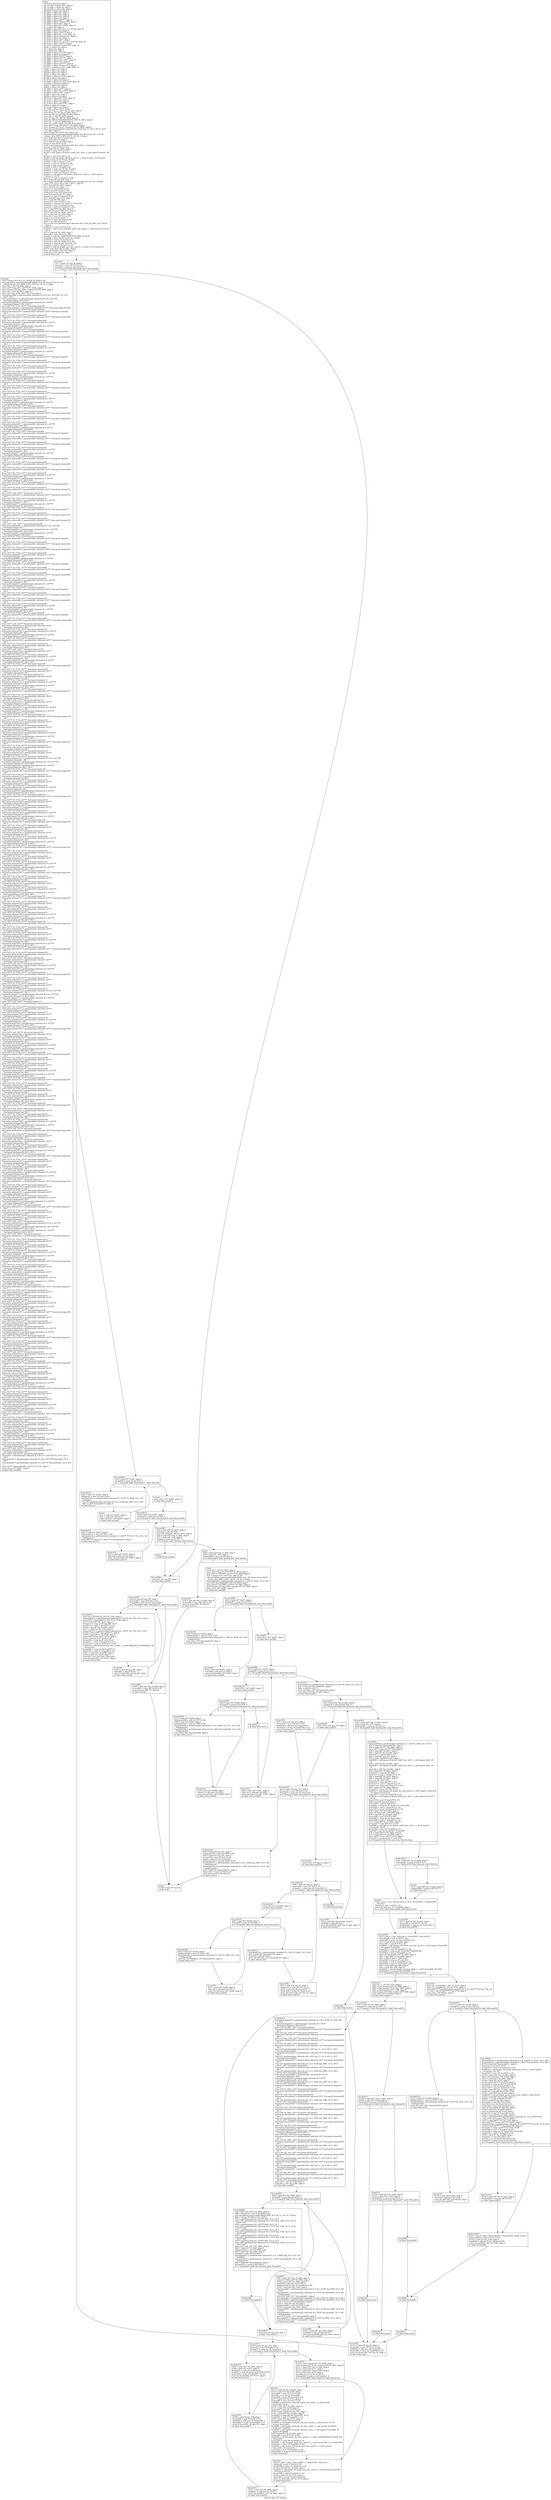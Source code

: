 digraph "CFG for 'func_20' function" {
	label="CFG for 'func_20' function";

	Node0xb7dd1a0 [shape=record,label="{entry:\l  %retval = alloca i8, align 1\l  %p_21.addr = alloca i32*, align 8\l  %p_22.addr = alloca i8, align 1\l  %p_23.addr = alloca i64, align 8\l  %l_3650 = alloca i16, align 2\l  %l_3653 = alloca i8*, align 8\l  %l_3655 = alloca i64, align 8\l  %l_3686 = alloca i32, align 4\l  %l_3687 = alloca i32, align 4\l  %l_3688 = alloca i64****, align 8\l  %l_3689 = alloca %union.U0*, align 8\l  %l_3692 = alloca i32*, align 8\l  %l_3745 = alloca [9 x i16**], align 16\l  %i = alloca i32, align 4\l  %l_3654 = alloca [4 x [6 x [3 x i32*]]], align 16\l  %l_3682 = alloca i32, align 4\l  %l_3684 = alloca i32****, align 8\l  %l_3695 = alloca [8 x i32*], align 16\l  %l_3696 = alloca %union.U0*, align 8\l  %l_3713 = alloca i32, align 4\l  %l_3734 = alloca i32**, align 8\l  %l_3733 = alloca [5 x [9 x [4 x i32***]]], align 16\l  %l_3732 = alloca i32****, align 8\l  %l_3739 = alloca [3 x i64******], align 16\l  %i267 = alloca i32, align 4\l  %j = alloca i32, align 4\l  %k = alloca i32, align 4\l  %l_3658 = alloca [1 x i16], align 2\l  %l_3661 = alloca i32, align 4\l  %l_3670 = alloca i32****, align 8\l  %l_3669 = alloca i32*****, align 8\l  %l_3681 = alloca [10 x i64*], align 16\l  %l_3683 = alloca i16*, align 8\l  %l_3685 = alloca i32*****, align 8\l  %l_3697 = alloca %union.U0*, align 8\l  %l_3731 = alloca [1 x [4 x i64]], align 16\l  %i287 = alloca i32, align 4\l  %j288 = alloca i32, align 4\l  %i326 = alloca i32, align 4\l  %j327 = alloca i32, align 4\l  %l_3662 = alloca [5 x i32], align 16\l  %i344 = alloca i32, align 4\l  %l_3716 = alloca i32, align 4\l  %l_3693 = alloca [3 x [8 x i32*]], align 16\l  %l_3708 = alloca i32, align 4\l  %i443 = alloca i32, align 4\l  %j444 = alloca i32, align 4\l  %l_3690 = alloca i32**, align 8\l  %l_3691 = alloca [9 x i32**], align 16\l  %l_3694 = alloca i32**, align 8\l  %i449 = alloca i32, align 4\l  %j450 = alloca i32, align 4\l  %l_3724 = alloca [8 x i16*], align 16\l  %l_3725 = alloca i32, align 4\l  %l_3730 = alloca i32, align 4\l  %l_3738 = alloca i64*******, align 8\l  %i520 = alloca i32, align 4\l  %l_3744 = alloca i32, align 4\l  %l_3746 = alloca i16***, align 8\l  store i32* %p_21, i32** %p_21.addr, align 8\l  store i8 %p_22, i8* %p_22.addr, align 1\l  store i64 %p_23, i64* %p_23.addr, align 8\l  store i16 -4, i16* %l_3650, align 2\l  store i8* @g_376, i8** %l_3653, align 8\l  store i64 -6617274583600452854, i64* %l_3655, align 8\l  store i32 -7, i32* %l_3686, align 4\l  store i32 -1548713428, i32* %l_3687, align 4\l  store i64**** @g_746, i64***** %l_3688, align 8\l  store %union.U0* @g_8, %union.U0** %l_3689, align 8\l  store i32* getelementptr inbounds ([8 x i32]* @g_11, i32 0, i64 5), i32**\l... %l_3692, align 8\l  %0 = bitcast [9 x i16**]* %l_3745 to i8*\l  call void @llvm.memcpy.p0i8.p0i8.i64(i8* %0, i8* bitcast ([9 x i16**]*\l... @func_20.l_3745 to i8*), i64 72, i32 16, i1 false)\l  %1 = load i32** %p_21.addr, align 8\l  %2 = load i32* %1, align 4\l  %3 = load i8* %p_22.addr, align 1\l  %conv = sext i8 %3 to i32\l  %call = call signext i8 @safe_lshift_func_int8_t_s_s(i8 signext 0, i32 5)\l  %conv1 = sext i8 %call to i32\l  %4 = load i16* %l_3650, align 2\l  %conv2 = trunc i16 %4 to i8\l  %call3 = call signext i8 @safe_rshift_func_int8_t_s_u(i8 signext %conv2, i32\l... 4)\l  %conv4 = sext i8 %call3 to i32\l  %call5 = call i32 @safe_add_func_int32_t_s_s(i32 %conv1, i32 %conv4)\l  %cmp = icmp slt i32 %conv, %call5\l  %conv6 = zext i1 %cmp to i32\l  %conv7 = sext i32 %conv6 to i64\l  %cmp8 = icmp eq i64 %conv7, -1\l  %conv9 = zext i1 %cmp8 to i32\l  %cmp10 = icmp sge i32 %2, %conv9\l  %conv11 = zext i1 %cmp10 to i32\l  %conv12 = trunc i32 %conv11 to i16\l  %call13 = call signext i16 @safe_rshift_func_int16_t_s_u(i16 signext\l... %conv12, i32 0)\l  %conv14 = sext i16 %call13 to i64\l  %5 = load i16* @g_299, align 2\l  %6 = load volatile i64* getelementptr inbounds ([2 x [6 x [6 x i64]]]*\l... @g_2778, i32 0, i64 0, i64 3, i64 1), align 8\l  %7 = load i8** %l_3653, align 8\l  %8 = load i8* %7, align 1\l  %conv15 = zext i8 %8 to i64\l  %and = and i64 %conv15, %6\l  %conv16 = trunc i64 %and to i8\l  store i8 %conv16, i8* %7, align 1\l  %conv17 = zext i8 %conv16 to i32\l  %9 = load i8** @g_1919, align 8\l  %10 = load i8* %9, align 1\l  %conv18 = sext i8 %10 to i32\l  %cmp19 = icmp sle i32 %conv17, %conv18\l  %conv20 = zext i1 %cmp19 to i32\l  %conv21 = sext i32 %conv20 to i64\l  %11 = load i64** @g_684, align 8\l  store i64 %conv21, i64* %11, align 8\l  %12 = load i16* %l_3650, align 2\l  %13 = load i16* %l_3650, align 2\l  %conv22 = sext i16 %13 to i32\l  %neg = xor i32 %conv22, -1\l  %conv23 = sext i32 %neg to i64\l  %xor = xor i64 %conv23, 1\l  %14 = load i16* getelementptr inbounds ([9 x i16]* @g_406, i32 0, i64 8),\l... align 2\l  %conv24 = trunc i16 %14 to i8\l  %call25 = call zeroext i8 @safe_lshift_func_uint8_t_u_s(i8 zeroext %conv24,\l... i32 5)\l  %15 = load i16* %l_3650, align 2\l  %conv26 = sext i16 %15 to i64\l  %and27 = and i64 1429679208707537906, %conv26\l  %cmp28 = icmp sle i64 %conv14, %and27\l  %conv29 = zext i1 %cmp28 to i32\l  %conv30 = sext i32 %conv29 to i64\l  %cmp31 = icmp ult i64 %conv30, 251\l  %conv32 = zext i1 %cmp31 to i32\l  %call33 = call i32 @safe_sub_func_uint32_t_u_u(i32 -9, i32 %conv32)\l  %16 = load i32** %p_21.addr, align 8\l  store i32 %call33, i32* %16, align 4\l  store i16 0, i16* @g_56, align 2\l  br label %for.cond\l}"];
	Node0xb7dd1a0 -> Node0xb7dd1d0;
	Node0xb7dd1d0 [shape=record,label="{for.cond:                                         \l  %17 = load i16* @g_56, align 2\l  %conv34 = zext i16 %17 to i32\l  %cmp35 = icmp sle i32 %conv34, 4\l  br i1 %cmp35, label %for.body, label %for.end566\l|{<s0>T|<s1>F}}"];
	Node0xb7dd1d0:s0 -> Node0xb7dd200;
	Node0xb7dd1d0:s1 -> Node0xb7de0d0;
	Node0xb7dd200 [shape=record,label="{for.body:                                         \l  %18 = bitcast [4 x [6 x [3 x i32*]]]* %l_3654 to i8*\l  call void @llvm.memcpy.p0i8.p0i8.i64(i8* %18, i8* bitcast ([4 x [6 x [3 x\l... i32*]]]* @func_20.l_3654 to i8*), i64 576, i32 16, i1 false)\l  store i32 1, i32* %l_3682, align 4\l  store i32**** @g_651, i32***** %l_3684, align 8\l  store %union.U0* @g_1595, %union.U0** %l_3696, align 8\l  store i32 1, i32* %l_3713, align 4\l  store i32** @g_2476, i32*** %l_3734, align 8\l  %arrayinit.begin = getelementptr inbounds [5 x [9 x [4 x i32***]]]* %l_3733,\l... i64 0, i64 0\l  %arrayinit.begin37 = getelementptr inbounds [9 x [4 x i32***]]*\l... %arrayinit.begin, i64 0, i64 0\l  %arrayinit.begin38 = getelementptr inbounds [4 x i32***]*\l... %arrayinit.begin37, i64 0, i64 0\l  store i32*** %l_3734, i32**** %arrayinit.begin38\l  %arrayinit.element = getelementptr inbounds i32**** %arrayinit.begin38, i64 1\l  store i32*** %l_3734, i32**** %arrayinit.element\l  %arrayinit.element39 = getelementptr inbounds i32**** %arrayinit.element,\l... i64 1\l  store i32*** %l_3734, i32**** %arrayinit.element39\l  %arrayinit.element40 = getelementptr inbounds i32**** %arrayinit.element39,\l... i64 1\l  store i32*** %l_3734, i32**** %arrayinit.element40\l  %arrayinit.element41 = getelementptr inbounds [4 x i32***]*\l... %arrayinit.begin37, i64 1\l  %arrayinit.begin42 = getelementptr inbounds [4 x i32***]*\l... %arrayinit.element41, i64 0, i64 0\l  store i32*** %l_3734, i32**** %arrayinit.begin42\l  %arrayinit.element43 = getelementptr inbounds i32**** %arrayinit.begin42,\l... i64 1\l  store i32*** %l_3734, i32**** %arrayinit.element43\l  %arrayinit.element44 = getelementptr inbounds i32**** %arrayinit.element43,\l... i64 1\l  store i32*** %l_3734, i32**** %arrayinit.element44\l  %arrayinit.element45 = getelementptr inbounds i32**** %arrayinit.element44,\l... i64 1\l  store i32*** %l_3734, i32**** %arrayinit.element45\l  %arrayinit.element46 = getelementptr inbounds [4 x i32***]*\l... %arrayinit.element41, i64 1\l  %arrayinit.begin47 = getelementptr inbounds [4 x i32***]*\l... %arrayinit.element46, i64 0, i64 0\l  store i32*** %l_3734, i32**** %arrayinit.begin47\l  %arrayinit.element48 = getelementptr inbounds i32**** %arrayinit.begin47,\l... i64 1\l  store i32*** %l_3734, i32**** %arrayinit.element48\l  %arrayinit.element49 = getelementptr inbounds i32**** %arrayinit.element48,\l... i64 1\l  store i32*** %l_3734, i32**** %arrayinit.element49\l  %arrayinit.element50 = getelementptr inbounds i32**** %arrayinit.element49,\l... i64 1\l  store i32*** %l_3734, i32**** %arrayinit.element50\l  %arrayinit.element51 = getelementptr inbounds [4 x i32***]*\l... %arrayinit.element46, i64 1\l  %arrayinit.begin52 = getelementptr inbounds [4 x i32***]*\l... %arrayinit.element51, i64 0, i64 0\l  store i32*** %l_3734, i32**** %arrayinit.begin52\l  %arrayinit.element53 = getelementptr inbounds i32**** %arrayinit.begin52,\l... i64 1\l  store i32*** %l_3734, i32**** %arrayinit.element53\l  %arrayinit.element54 = getelementptr inbounds i32**** %arrayinit.element53,\l... i64 1\l  store i32*** %l_3734, i32**** %arrayinit.element54\l  %arrayinit.element55 = getelementptr inbounds i32**** %arrayinit.element54,\l... i64 1\l  store i32*** %l_3734, i32**** %arrayinit.element55\l  %arrayinit.element56 = getelementptr inbounds [4 x i32***]*\l... %arrayinit.element51, i64 1\l  %arrayinit.begin57 = getelementptr inbounds [4 x i32***]*\l... %arrayinit.element56, i64 0, i64 0\l  store i32*** %l_3734, i32**** %arrayinit.begin57\l  %arrayinit.element58 = getelementptr inbounds i32**** %arrayinit.begin57,\l... i64 1\l  store i32*** %l_3734, i32**** %arrayinit.element58\l  %arrayinit.element59 = getelementptr inbounds i32**** %arrayinit.element58,\l... i64 1\l  store i32*** %l_3734, i32**** %arrayinit.element59\l  %arrayinit.element60 = getelementptr inbounds i32**** %arrayinit.element59,\l... i64 1\l  store i32*** %l_3734, i32**** %arrayinit.element60\l  %arrayinit.element61 = getelementptr inbounds [4 x i32***]*\l... %arrayinit.element56, i64 1\l  %arrayinit.begin62 = getelementptr inbounds [4 x i32***]*\l... %arrayinit.element61, i64 0, i64 0\l  store i32*** %l_3734, i32**** %arrayinit.begin62\l  %arrayinit.element63 = getelementptr inbounds i32**** %arrayinit.begin62,\l... i64 1\l  store i32*** %l_3734, i32**** %arrayinit.element63\l  %arrayinit.element64 = getelementptr inbounds i32**** %arrayinit.element63,\l... i64 1\l  store i32*** %l_3734, i32**** %arrayinit.element64\l  %arrayinit.element65 = getelementptr inbounds i32**** %arrayinit.element64,\l... i64 1\l  store i32*** %l_3734, i32**** %arrayinit.element65\l  %arrayinit.element66 = getelementptr inbounds [4 x i32***]*\l... %arrayinit.element61, i64 1\l  %arrayinit.begin67 = getelementptr inbounds [4 x i32***]*\l... %arrayinit.element66, i64 0, i64 0\l  store i32*** %l_3734, i32**** %arrayinit.begin67\l  %arrayinit.element68 = getelementptr inbounds i32**** %arrayinit.begin67,\l... i64 1\l  store i32*** %l_3734, i32**** %arrayinit.element68\l  %arrayinit.element69 = getelementptr inbounds i32**** %arrayinit.element68,\l... i64 1\l  store i32*** %l_3734, i32**** %arrayinit.element69\l  %arrayinit.element70 = getelementptr inbounds i32**** %arrayinit.element69,\l... i64 1\l  store i32*** %l_3734, i32**** %arrayinit.element70\l  %arrayinit.element71 = getelementptr inbounds [4 x i32***]*\l... %arrayinit.element66, i64 1\l  %arrayinit.begin72 = getelementptr inbounds [4 x i32***]*\l... %arrayinit.element71, i64 0, i64 0\l  store i32*** %l_3734, i32**** %arrayinit.begin72\l  %arrayinit.element73 = getelementptr inbounds i32**** %arrayinit.begin72,\l... i64 1\l  store i32*** %l_3734, i32**** %arrayinit.element73\l  %arrayinit.element74 = getelementptr inbounds i32**** %arrayinit.element73,\l... i64 1\l  store i32*** null, i32**** %arrayinit.element74\l  %arrayinit.element75 = getelementptr inbounds i32**** %arrayinit.element74,\l... i64 1\l  store i32*** %l_3734, i32**** %arrayinit.element75\l  %arrayinit.element76 = getelementptr inbounds [4 x i32***]*\l... %arrayinit.element71, i64 1\l  %arrayinit.begin77 = getelementptr inbounds [4 x i32***]*\l... %arrayinit.element76, i64 0, i64 0\l  store i32*** %l_3734, i32**** %arrayinit.begin77\l  %arrayinit.element78 = getelementptr inbounds i32**** %arrayinit.begin77,\l... i64 1\l  store i32*** %l_3734, i32**** %arrayinit.element78\l  %arrayinit.element79 = getelementptr inbounds i32**** %arrayinit.element78,\l... i64 1\l  store i32*** %l_3734, i32**** %arrayinit.element79\l  %arrayinit.element80 = getelementptr inbounds i32**** %arrayinit.element79,\l... i64 1\l  store i32*** null, i32**** %arrayinit.element80\l  %arrayinit.element81 = getelementptr inbounds [9 x [4 x i32***]]*\l... %arrayinit.begin, i64 1\l  %arrayinit.begin82 = getelementptr inbounds [9 x [4 x i32***]]*\l... %arrayinit.element81, i64 0, i64 0\l  %arrayinit.begin83 = getelementptr inbounds [4 x i32***]*\l... %arrayinit.begin82, i64 0, i64 0\l  store i32*** %l_3734, i32**** %arrayinit.begin83\l  %arrayinit.element84 = getelementptr inbounds i32**** %arrayinit.begin83,\l... i64 1\l  store i32*** %l_3734, i32**** %arrayinit.element84\l  %arrayinit.element85 = getelementptr inbounds i32**** %arrayinit.element84,\l... i64 1\l  store i32*** %l_3734, i32**** %arrayinit.element85\l  %arrayinit.element86 = getelementptr inbounds i32**** %arrayinit.element85,\l... i64 1\l  store i32*** %l_3734, i32**** %arrayinit.element86\l  %arrayinit.element87 = getelementptr inbounds [4 x i32***]*\l... %arrayinit.begin82, i64 1\l  %arrayinit.begin88 = getelementptr inbounds [4 x i32***]*\l... %arrayinit.element87, i64 0, i64 0\l  store i32*** %l_3734, i32**** %arrayinit.begin88\l  %arrayinit.element89 = getelementptr inbounds i32**** %arrayinit.begin88,\l... i64 1\l  store i32*** %l_3734, i32**** %arrayinit.element89\l  %arrayinit.element90 = getelementptr inbounds i32**** %arrayinit.element89,\l... i64 1\l  store i32*** %l_3734, i32**** %arrayinit.element90\l  %arrayinit.element91 = getelementptr inbounds i32**** %arrayinit.element90,\l... i64 1\l  store i32*** %l_3734, i32**** %arrayinit.element91\l  %arrayinit.element92 = getelementptr inbounds [4 x i32***]*\l... %arrayinit.element87, i64 1\l  %arrayinit.begin93 = getelementptr inbounds [4 x i32***]*\l... %arrayinit.element92, i64 0, i64 0\l  store i32*** %l_3734, i32**** %arrayinit.begin93\l  %arrayinit.element94 = getelementptr inbounds i32**** %arrayinit.begin93,\l... i64 1\l  store i32*** %l_3734, i32**** %arrayinit.element94\l  %arrayinit.element95 = getelementptr inbounds i32**** %arrayinit.element94,\l... i64 1\l  store i32*** %l_3734, i32**** %arrayinit.element95\l  %arrayinit.element96 = getelementptr inbounds i32**** %arrayinit.element95,\l... i64 1\l  store i32*** %l_3734, i32**** %arrayinit.element96\l  %arrayinit.element97 = getelementptr inbounds [4 x i32***]*\l... %arrayinit.element92, i64 1\l  %arrayinit.begin98 = getelementptr inbounds [4 x i32***]*\l... %arrayinit.element97, i64 0, i64 0\l  store i32*** %l_3734, i32**** %arrayinit.begin98\l  %arrayinit.element99 = getelementptr inbounds i32**** %arrayinit.begin98,\l... i64 1\l  store i32*** %l_3734, i32**** %arrayinit.element99\l  %arrayinit.element100 = getelementptr inbounds i32**** %arrayinit.element99,\l... i64 1\l  store i32*** null, i32**** %arrayinit.element100\l  %arrayinit.element101 = getelementptr inbounds i32****\l... %arrayinit.element100, i64 1\l  store i32*** %l_3734, i32**** %arrayinit.element101\l  %arrayinit.element102 = getelementptr inbounds [4 x i32***]*\l... %arrayinit.element97, i64 1\l  %arrayinit.begin103 = getelementptr inbounds [4 x i32***]*\l... %arrayinit.element102, i64 0, i64 0\l  store i32*** %l_3734, i32**** %arrayinit.begin103\l  %arrayinit.element104 = getelementptr inbounds i32**** %arrayinit.begin103,\l... i64 1\l  store i32*** %l_3734, i32**** %arrayinit.element104\l  %arrayinit.element105 = getelementptr inbounds i32****\l... %arrayinit.element104, i64 1\l  store i32*** null, i32**** %arrayinit.element105\l  %arrayinit.element106 = getelementptr inbounds i32****\l... %arrayinit.element105, i64 1\l  store i32*** %l_3734, i32**** %arrayinit.element106\l  %arrayinit.element107 = getelementptr inbounds [4 x i32***]*\l... %arrayinit.element102, i64 1\l  %arrayinit.begin108 = getelementptr inbounds [4 x i32***]*\l... %arrayinit.element107, i64 0, i64 0\l  store i32*** %l_3734, i32**** %arrayinit.begin108\l  %arrayinit.element109 = getelementptr inbounds i32**** %arrayinit.begin108,\l... i64 1\l  store i32*** %l_3734, i32**** %arrayinit.element109\l  %arrayinit.element110 = getelementptr inbounds i32****\l... %arrayinit.element109, i64 1\l  store i32*** null, i32**** %arrayinit.element110\l  %arrayinit.element111 = getelementptr inbounds i32****\l... %arrayinit.element110, i64 1\l  store i32*** %l_3734, i32**** %arrayinit.element111\l  %arrayinit.element112 = getelementptr inbounds [4 x i32***]*\l... %arrayinit.element107, i64 1\l  %arrayinit.begin113 = getelementptr inbounds [4 x i32***]*\l... %arrayinit.element112, i64 0, i64 0\l  store i32*** %l_3734, i32**** %arrayinit.begin113\l  %arrayinit.element114 = getelementptr inbounds i32**** %arrayinit.begin113,\l... i64 1\l  store i32*** %l_3734, i32**** %arrayinit.element114\l  %arrayinit.element115 = getelementptr inbounds i32****\l... %arrayinit.element114, i64 1\l  store i32*** null, i32**** %arrayinit.element115\l  %arrayinit.element116 = getelementptr inbounds i32****\l... %arrayinit.element115, i64 1\l  store i32*** %l_3734, i32**** %arrayinit.element116\l  %arrayinit.element117 = getelementptr inbounds [4 x i32***]*\l... %arrayinit.element112, i64 1\l  %arrayinit.begin118 = getelementptr inbounds [4 x i32***]*\l... %arrayinit.element117, i64 0, i64 0\l  store i32*** %l_3734, i32**** %arrayinit.begin118\l  %arrayinit.element119 = getelementptr inbounds i32**** %arrayinit.begin118,\l... i64 1\l  store i32*** %l_3734, i32**** %arrayinit.element119\l  %arrayinit.element120 = getelementptr inbounds i32****\l... %arrayinit.element119, i64 1\l  store i32*** %l_3734, i32**** %arrayinit.element120\l  %arrayinit.element121 = getelementptr inbounds i32****\l... %arrayinit.element120, i64 1\l  store i32*** %l_3734, i32**** %arrayinit.element121\l  %arrayinit.element122 = getelementptr inbounds [4 x i32***]*\l... %arrayinit.element117, i64 1\l  %arrayinit.begin123 = getelementptr inbounds [4 x i32***]*\l... %arrayinit.element122, i64 0, i64 0\l  store i32*** %l_3734, i32**** %arrayinit.begin123\l  %arrayinit.element124 = getelementptr inbounds i32**** %arrayinit.begin123,\l... i64 1\l  store i32*** %l_3734, i32**** %arrayinit.element124\l  %arrayinit.element125 = getelementptr inbounds i32****\l... %arrayinit.element124, i64 1\l  store i32*** %l_3734, i32**** %arrayinit.element125\l  %arrayinit.element126 = getelementptr inbounds i32****\l... %arrayinit.element125, i64 1\l  store i32*** %l_3734, i32**** %arrayinit.element126\l  %arrayinit.element127 = getelementptr inbounds [9 x [4 x i32***]]*\l... %arrayinit.element81, i64 1\l  %arrayinit.begin128 = getelementptr inbounds [9 x [4 x i32***]]*\l... %arrayinit.element127, i64 0, i64 0\l  %arrayinit.begin129 = getelementptr inbounds [4 x i32***]*\l... %arrayinit.begin128, i64 0, i64 0\l  store i32*** %l_3734, i32**** %arrayinit.begin129\l  %arrayinit.element130 = getelementptr inbounds i32**** %arrayinit.begin129,\l... i64 1\l  store i32*** %l_3734, i32**** %arrayinit.element130\l  %arrayinit.element131 = getelementptr inbounds i32****\l... %arrayinit.element130, i64 1\l  store i32*** %l_3734, i32**** %arrayinit.element131\l  %arrayinit.element132 = getelementptr inbounds i32****\l... %arrayinit.element131, i64 1\l  store i32*** %l_3734, i32**** %arrayinit.element132\l  %arrayinit.element133 = getelementptr inbounds [4 x i32***]*\l... %arrayinit.begin128, i64 1\l  %arrayinit.begin134 = getelementptr inbounds [4 x i32***]*\l... %arrayinit.element133, i64 0, i64 0\l  store i32*** %l_3734, i32**** %arrayinit.begin134\l  %arrayinit.element135 = getelementptr inbounds i32**** %arrayinit.begin134,\l... i64 1\l  store i32*** %l_3734, i32**** %arrayinit.element135\l  %arrayinit.element136 = getelementptr inbounds i32****\l... %arrayinit.element135, i64 1\l  store i32*** %l_3734, i32**** %arrayinit.element136\l  %arrayinit.element137 = getelementptr inbounds i32****\l... %arrayinit.element136, i64 1\l  store i32*** %l_3734, i32**** %arrayinit.element137\l  %arrayinit.element138 = getelementptr inbounds [4 x i32***]*\l... %arrayinit.element133, i64 1\l  %arrayinit.begin139 = getelementptr inbounds [4 x i32***]*\l... %arrayinit.element138, i64 0, i64 0\l  store i32*** %l_3734, i32**** %arrayinit.begin139\l  %arrayinit.element140 = getelementptr inbounds i32**** %arrayinit.begin139,\l... i64 1\l  store i32*** %l_3734, i32**** %arrayinit.element140\l  %arrayinit.element141 = getelementptr inbounds i32****\l... %arrayinit.element140, i64 1\l  store i32*** null, i32**** %arrayinit.element141\l  %arrayinit.element142 = getelementptr inbounds i32****\l... %arrayinit.element141, i64 1\l  store i32*** %l_3734, i32**** %arrayinit.element142\l  %arrayinit.element143 = getelementptr inbounds [4 x i32***]*\l... %arrayinit.element138, i64 1\l  %arrayinit.begin144 = getelementptr inbounds [4 x i32***]*\l... %arrayinit.element143, i64 0, i64 0\l  store i32*** %l_3734, i32**** %arrayinit.begin144\l  %arrayinit.element145 = getelementptr inbounds i32**** %arrayinit.begin144,\l... i64 1\l  store i32*** %l_3734, i32**** %arrayinit.element145\l  %arrayinit.element146 = getelementptr inbounds i32****\l... %arrayinit.element145, i64 1\l  store i32*** %l_3734, i32**** %arrayinit.element146\l  %arrayinit.element147 = getelementptr inbounds i32****\l... %arrayinit.element146, i64 1\l  store i32*** %l_3734, i32**** %arrayinit.element147\l  %arrayinit.element148 = getelementptr inbounds [4 x i32***]*\l... %arrayinit.element143, i64 1\l  %arrayinit.begin149 = getelementptr inbounds [4 x i32***]*\l... %arrayinit.element148, i64 0, i64 0\l  store i32*** %l_3734, i32**** %arrayinit.begin149\l  %arrayinit.element150 = getelementptr inbounds i32**** %arrayinit.begin149,\l... i64 1\l  store i32*** %l_3734, i32**** %arrayinit.element150\l  %arrayinit.element151 = getelementptr inbounds i32****\l... %arrayinit.element150, i64 1\l  store i32*** %l_3734, i32**** %arrayinit.element151\l  %arrayinit.element152 = getelementptr inbounds i32****\l... %arrayinit.element151, i64 1\l  store i32*** %l_3734, i32**** %arrayinit.element152\l  %arrayinit.element153 = getelementptr inbounds [4 x i32***]*\l... %arrayinit.element148, i64 1\l  %arrayinit.begin154 = getelementptr inbounds [4 x i32***]*\l... %arrayinit.element153, i64 0, i64 0\l  store i32*** %l_3734, i32**** %arrayinit.begin154\l  %arrayinit.element155 = getelementptr inbounds i32**** %arrayinit.begin154,\l... i64 1\l  store i32*** %l_3734, i32**** %arrayinit.element155\l  %arrayinit.element156 = getelementptr inbounds i32****\l... %arrayinit.element155, i64 1\l  store i32*** %l_3734, i32**** %arrayinit.element156\l  %arrayinit.element157 = getelementptr inbounds i32****\l... %arrayinit.element156, i64 1\l  store i32*** %l_3734, i32**** %arrayinit.element157\l  %arrayinit.element158 = getelementptr inbounds [4 x i32***]*\l... %arrayinit.element153, i64 1\l  %arrayinit.begin159 = getelementptr inbounds [4 x i32***]*\l... %arrayinit.element158, i64 0, i64 0\l  store i32*** %l_3734, i32**** %arrayinit.begin159\l  %arrayinit.element160 = getelementptr inbounds i32**** %arrayinit.begin159,\l... i64 1\l  store i32*** %l_3734, i32**** %arrayinit.element160\l  %arrayinit.element161 = getelementptr inbounds i32****\l... %arrayinit.element160, i64 1\l  store i32*** %l_3734, i32**** %arrayinit.element161\l  %arrayinit.element162 = getelementptr inbounds i32****\l... %arrayinit.element161, i64 1\l  store i32*** %l_3734, i32**** %arrayinit.element162\l  %arrayinit.element163 = getelementptr inbounds [4 x i32***]*\l... %arrayinit.element158, i64 1\l  %arrayinit.begin164 = getelementptr inbounds [4 x i32***]*\l... %arrayinit.element163, i64 0, i64 0\l  store i32*** %l_3734, i32**** %arrayinit.begin164\l  %arrayinit.element165 = getelementptr inbounds i32**** %arrayinit.begin164,\l... i64 1\l  store i32*** %l_3734, i32**** %arrayinit.element165\l  %arrayinit.element166 = getelementptr inbounds i32****\l... %arrayinit.element165, i64 1\l  store i32*** null, i32**** %arrayinit.element166\l  %arrayinit.element167 = getelementptr inbounds i32****\l... %arrayinit.element166, i64 1\l  store i32*** null, i32**** %arrayinit.element167\l  %arrayinit.element168 = getelementptr inbounds [4 x i32***]*\l... %arrayinit.element163, i64 1\l  %arrayinit.begin169 = getelementptr inbounds [4 x i32***]*\l... %arrayinit.element168, i64 0, i64 0\l  store i32*** %l_3734, i32**** %arrayinit.begin169\l  %arrayinit.element170 = getelementptr inbounds i32**** %arrayinit.begin169,\l... i64 1\l  store i32*** %l_3734, i32**** %arrayinit.element170\l  %arrayinit.element171 = getelementptr inbounds i32****\l... %arrayinit.element170, i64 1\l  store i32*** %l_3734, i32**** %arrayinit.element171\l  %arrayinit.element172 = getelementptr inbounds i32****\l... %arrayinit.element171, i64 1\l  store i32*** %l_3734, i32**** %arrayinit.element172\l  %arrayinit.element173 = getelementptr inbounds [9 x [4 x i32***]]*\l... %arrayinit.element127, i64 1\l  %arrayinit.begin174 = getelementptr inbounds [9 x [4 x i32***]]*\l... %arrayinit.element173, i64 0, i64 0\l  %arrayinit.begin175 = getelementptr inbounds [4 x i32***]*\l... %arrayinit.begin174, i64 0, i64 0\l  store i32*** null, i32**** %arrayinit.begin175\l  %arrayinit.element176 = getelementptr inbounds i32**** %arrayinit.begin175,\l... i64 1\l  store i32*** %l_3734, i32**** %arrayinit.element176\l  %arrayinit.element177 = getelementptr inbounds i32****\l... %arrayinit.element176, i64 1\l  store i32*** %l_3734, i32**** %arrayinit.element177\l  %arrayinit.element178 = getelementptr inbounds i32****\l... %arrayinit.element177, i64 1\l  store i32*** %l_3734, i32**** %arrayinit.element178\l  %arrayinit.element179 = getelementptr inbounds [4 x i32***]*\l... %arrayinit.begin174, i64 1\l  %arrayinit.begin180 = getelementptr inbounds [4 x i32***]*\l... %arrayinit.element179, i64 0, i64 0\l  store i32*** %l_3734, i32**** %arrayinit.begin180\l  %arrayinit.element181 = getelementptr inbounds i32**** %arrayinit.begin180,\l... i64 1\l  store i32*** null, i32**** %arrayinit.element181\l  %arrayinit.element182 = getelementptr inbounds i32****\l... %arrayinit.element181, i64 1\l  store i32*** %l_3734, i32**** %arrayinit.element182\l  %arrayinit.element183 = getelementptr inbounds i32****\l... %arrayinit.element182, i64 1\l  store i32*** %l_3734, i32**** %arrayinit.element183\l  %arrayinit.element184 = getelementptr inbounds [4 x i32***]*\l... %arrayinit.element179, i64 1\l  %arrayinit.begin185 = getelementptr inbounds [4 x i32***]*\l... %arrayinit.element184, i64 0, i64 0\l  store i32*** %l_3734, i32**** %arrayinit.begin185\l  %arrayinit.element186 = getelementptr inbounds i32**** %arrayinit.begin185,\l... i64 1\l  store i32*** %l_3734, i32**** %arrayinit.element186\l  %arrayinit.element187 = getelementptr inbounds i32****\l... %arrayinit.element186, i64 1\l  store i32*** %l_3734, i32**** %arrayinit.element187\l  %arrayinit.element188 = getelementptr inbounds i32****\l... %arrayinit.element187, i64 1\l  store i32*** %l_3734, i32**** %arrayinit.element188\l  %arrayinit.element189 = getelementptr inbounds [4 x i32***]*\l... %arrayinit.element184, i64 1\l  %arrayinit.begin190 = getelementptr inbounds [4 x i32***]*\l... %arrayinit.element189, i64 0, i64 0\l  store i32*** %l_3734, i32**** %arrayinit.begin190\l  %arrayinit.element191 = getelementptr inbounds i32**** %arrayinit.begin190,\l... i64 1\l  store i32*** %l_3734, i32**** %arrayinit.element191\l  %arrayinit.element192 = getelementptr inbounds i32****\l... %arrayinit.element191, i64 1\l  store i32*** %l_3734, i32**** %arrayinit.element192\l  %arrayinit.element193 = getelementptr inbounds i32****\l... %arrayinit.element192, i64 1\l  store i32*** %l_3734, i32**** %arrayinit.element193\l  %arrayinit.element194 = getelementptr inbounds [4 x i32***]*\l... %arrayinit.element189, i64 1\l  %arrayinit.begin195 = getelementptr inbounds [4 x i32***]*\l... %arrayinit.element194, i64 0, i64 0\l  store i32*** %l_3734, i32**** %arrayinit.begin195\l  %arrayinit.element196 = getelementptr inbounds i32**** %arrayinit.begin195,\l... i64 1\l  store i32*** null, i32**** %arrayinit.element196\l  %arrayinit.element197 = getelementptr inbounds i32****\l... %arrayinit.element196, i64 1\l  store i32*** %l_3734, i32**** %arrayinit.element197\l  %arrayinit.element198 = getelementptr inbounds i32****\l... %arrayinit.element197, i64 1\l  store i32*** %l_3734, i32**** %arrayinit.element198\l  %arrayinit.element199 = getelementptr inbounds [4 x i32***]*\l... %arrayinit.element194, i64 1\l  %arrayinit.begin200 = getelementptr inbounds [4 x i32***]*\l... %arrayinit.element199, i64 0, i64 0\l  store i32*** null, i32**** %arrayinit.begin200\l  %arrayinit.element201 = getelementptr inbounds i32**** %arrayinit.begin200,\l... i64 1\l  store i32*** %l_3734, i32**** %arrayinit.element201\l  %arrayinit.element202 = getelementptr inbounds i32****\l... %arrayinit.element201, i64 1\l  store i32*** null, i32**** %arrayinit.element202\l  %arrayinit.element203 = getelementptr inbounds i32****\l... %arrayinit.element202, i64 1\l  store i32*** %l_3734, i32**** %arrayinit.element203\l  %arrayinit.element204 = getelementptr inbounds [4 x i32***]*\l... %arrayinit.element199, i64 1\l  %arrayinit.begin205 = getelementptr inbounds [4 x i32***]*\l... %arrayinit.element204, i64 0, i64 0\l  store i32*** %l_3734, i32**** %arrayinit.begin205\l  %arrayinit.element206 = getelementptr inbounds i32**** %arrayinit.begin205,\l... i64 1\l  store i32*** %l_3734, i32**** %arrayinit.element206\l  %arrayinit.element207 = getelementptr inbounds i32****\l... %arrayinit.element206, i64 1\l  store i32*** %l_3734, i32**** %arrayinit.element207\l  %arrayinit.element208 = getelementptr inbounds i32****\l... %arrayinit.element207, i64 1\l  store i32*** null, i32**** %arrayinit.element208\l  %arrayinit.element209 = getelementptr inbounds [4 x i32***]*\l... %arrayinit.element204, i64 1\l  %arrayinit.begin210 = getelementptr inbounds [4 x i32***]*\l... %arrayinit.element209, i64 0, i64 0\l  store i32*** null, i32**** %arrayinit.begin210\l  %arrayinit.element211 = getelementptr inbounds i32**** %arrayinit.begin210,\l... i64 1\l  store i32*** %l_3734, i32**** %arrayinit.element211\l  %arrayinit.element212 = getelementptr inbounds i32****\l... %arrayinit.element211, i64 1\l  store i32*** %l_3734, i32**** %arrayinit.element212\l  %arrayinit.element213 = getelementptr inbounds i32****\l... %arrayinit.element212, i64 1\l  store i32*** %l_3734, i32**** %arrayinit.element213\l  %arrayinit.element214 = getelementptr inbounds [4 x i32***]*\l... %arrayinit.element209, i64 1\l  %arrayinit.begin215 = getelementptr inbounds [4 x i32***]*\l... %arrayinit.element214, i64 0, i64 0\l  store i32*** null, i32**** %arrayinit.begin215\l  %arrayinit.element216 = getelementptr inbounds i32**** %arrayinit.begin215,\l... i64 1\l  store i32*** %l_3734, i32**** %arrayinit.element216\l  %arrayinit.element217 = getelementptr inbounds i32****\l... %arrayinit.element216, i64 1\l  store i32*** %l_3734, i32**** %arrayinit.element217\l  %arrayinit.element218 = getelementptr inbounds i32****\l... %arrayinit.element217, i64 1\l  store i32*** null, i32**** %arrayinit.element218\l  %arrayinit.element219 = getelementptr inbounds [9 x [4 x i32***]]*\l... %arrayinit.element173, i64 1\l  %arrayinit.begin220 = getelementptr inbounds [9 x [4 x i32***]]*\l... %arrayinit.element219, i64 0, i64 0\l  %arrayinit.begin221 = getelementptr inbounds [4 x i32***]*\l... %arrayinit.begin220, i64 0, i64 0\l  store i32*** null, i32**** %arrayinit.begin221\l  %arrayinit.element222 = getelementptr inbounds i32**** %arrayinit.begin221,\l... i64 1\l  store i32*** %l_3734, i32**** %arrayinit.element222\l  %arrayinit.element223 = getelementptr inbounds i32****\l... %arrayinit.element222, i64 1\l  store i32*** %l_3734, i32**** %arrayinit.element223\l  %arrayinit.element224 = getelementptr inbounds i32****\l... %arrayinit.element223, i64 1\l  store i32*** %l_3734, i32**** %arrayinit.element224\l  %arrayinit.element225 = getelementptr inbounds [4 x i32***]*\l... %arrayinit.begin220, i64 1\l  %arrayinit.begin226 = getelementptr inbounds [4 x i32***]*\l... %arrayinit.element225, i64 0, i64 0\l  store i32*** %l_3734, i32**** %arrayinit.begin226\l  %arrayinit.element227 = getelementptr inbounds i32**** %arrayinit.begin226,\l... i64 1\l  store i32*** %l_3734, i32**** %arrayinit.element227\l  %arrayinit.element228 = getelementptr inbounds i32****\l... %arrayinit.element227, i64 1\l  store i32*** null, i32**** %arrayinit.element228\l  %arrayinit.element229 = getelementptr inbounds i32****\l... %arrayinit.element228, i64 1\l  store i32*** %l_3734, i32**** %arrayinit.element229\l  %arrayinit.element230 = getelementptr inbounds [4 x i32***]*\l... %arrayinit.element225, i64 1\l  %arrayinit.begin231 = getelementptr inbounds [4 x i32***]*\l... %arrayinit.element230, i64 0, i64 0\l  store i32*** null, i32**** %arrayinit.begin231\l  %arrayinit.element232 = getelementptr inbounds i32**** %arrayinit.begin231,\l... i64 1\l  store i32*** %l_3734, i32**** %arrayinit.element232\l  %arrayinit.element233 = getelementptr inbounds i32****\l... %arrayinit.element232, i64 1\l  store i32*** %l_3734, i32**** %arrayinit.element233\l  %arrayinit.element234 = getelementptr inbounds i32****\l... %arrayinit.element233, i64 1\l  store i32*** %l_3734, i32**** %arrayinit.element234\l  %arrayinit.element235 = getelementptr inbounds [4 x i32***]*\l... %arrayinit.element230, i64 1\l  %arrayinit.begin236 = getelementptr inbounds [4 x i32***]*\l... %arrayinit.element235, i64 0, i64 0\l  store i32*** %l_3734, i32**** %arrayinit.begin236\l  %arrayinit.element237 = getelementptr inbounds i32**** %arrayinit.begin236,\l... i64 1\l  store i32*** %l_3734, i32**** %arrayinit.element237\l  %arrayinit.element238 = getelementptr inbounds i32****\l... %arrayinit.element237, i64 1\l  store i32*** %l_3734, i32**** %arrayinit.element238\l  %arrayinit.element239 = getelementptr inbounds i32****\l... %arrayinit.element238, i64 1\l  store i32*** null, i32**** %arrayinit.element239\l  %arrayinit.element240 = getelementptr inbounds [4 x i32***]*\l... %arrayinit.element235, i64 1\l  %arrayinit.begin241 = getelementptr inbounds [4 x i32***]*\l... %arrayinit.element240, i64 0, i64 0\l  store i32*** %l_3734, i32**** %arrayinit.begin241\l  %arrayinit.element242 = getelementptr inbounds i32**** %arrayinit.begin241,\l... i64 1\l  store i32*** %l_3734, i32**** %arrayinit.element242\l  %arrayinit.element243 = getelementptr inbounds i32****\l... %arrayinit.element242, i64 1\l  store i32*** %l_3734, i32**** %arrayinit.element243\l  %arrayinit.element244 = getelementptr inbounds i32****\l... %arrayinit.element243, i64 1\l  store i32*** null, i32**** %arrayinit.element244\l  %arrayinit.element245 = getelementptr inbounds [4 x i32***]*\l... %arrayinit.element240, i64 1\l  %arrayinit.begin246 = getelementptr inbounds [4 x i32***]*\l... %arrayinit.element245, i64 0, i64 0\l  store i32*** %l_3734, i32**** %arrayinit.begin246\l  %arrayinit.element247 = getelementptr inbounds i32**** %arrayinit.begin246,\l... i64 1\l  store i32*** %l_3734, i32**** %arrayinit.element247\l  %arrayinit.element248 = getelementptr inbounds i32****\l... %arrayinit.element247, i64 1\l  store i32*** %l_3734, i32**** %arrayinit.element248\l  %arrayinit.element249 = getelementptr inbounds i32****\l... %arrayinit.element248, i64 1\l  store i32*** %l_3734, i32**** %arrayinit.element249\l  %arrayinit.element250 = getelementptr inbounds [4 x i32***]*\l... %arrayinit.element245, i64 1\l  %arrayinit.begin251 = getelementptr inbounds [4 x i32***]*\l... %arrayinit.element250, i64 0, i64 0\l  store i32*** %l_3734, i32**** %arrayinit.begin251\l  %arrayinit.element252 = getelementptr inbounds i32**** %arrayinit.begin251,\l... i64 1\l  store i32*** %l_3734, i32**** %arrayinit.element252\l  %arrayinit.element253 = getelementptr inbounds i32****\l... %arrayinit.element252, i64 1\l  store i32*** %l_3734, i32**** %arrayinit.element253\l  %arrayinit.element254 = getelementptr inbounds i32****\l... %arrayinit.element253, i64 1\l  store i32*** %l_3734, i32**** %arrayinit.element254\l  %arrayinit.element255 = getelementptr inbounds [4 x i32***]*\l... %arrayinit.element250, i64 1\l  %arrayinit.begin256 = getelementptr inbounds [4 x i32***]*\l... %arrayinit.element255, i64 0, i64 0\l  store i32*** null, i32**** %arrayinit.begin256\l  %arrayinit.element257 = getelementptr inbounds i32**** %arrayinit.begin256,\l... i64 1\l  store i32*** %l_3734, i32**** %arrayinit.element257\l  %arrayinit.element258 = getelementptr inbounds i32****\l... %arrayinit.element257, i64 1\l  store i32*** %l_3734, i32**** %arrayinit.element258\l  %arrayinit.element259 = getelementptr inbounds i32****\l... %arrayinit.element258, i64 1\l  store i32*** %l_3734, i32**** %arrayinit.element259\l  %arrayinit.element260 = getelementptr inbounds [4 x i32***]*\l... %arrayinit.element255, i64 1\l  %arrayinit.begin261 = getelementptr inbounds [4 x i32***]*\l... %arrayinit.element260, i64 0, i64 0\l  store i32*** %l_3734, i32**** %arrayinit.begin261\l  %arrayinit.element262 = getelementptr inbounds i32**** %arrayinit.begin261,\l... i64 1\l  store i32*** %l_3734, i32**** %arrayinit.element262\l  %arrayinit.element263 = getelementptr inbounds i32****\l... %arrayinit.element262, i64 1\l  store i32*** null, i32**** %arrayinit.element263\l  %arrayinit.element264 = getelementptr inbounds i32****\l... %arrayinit.element263, i64 1\l  store i32*** null, i32**** %arrayinit.element264\l  %arrayidx = getelementptr inbounds [5 x [9 x [4 x i32***]]]* %l_3733, i32 0,\l... i64 2\l  %arrayidx265 = getelementptr inbounds [9 x [4 x i32***]]* %arrayidx, i32 0,\l... i64 3\l  %arrayidx266 = getelementptr inbounds [4 x i32***]* %arrayidx265, i32 0, i64\l... 1\l  store i32**** %arrayidx266, i32***** %l_3732, align 8\l  store i32 0, i32* %i267, align 4\l  br label %for.cond268\l}"];
	Node0xb7dd200 -> Node0xb7dd230;
	Node0xb7dd230 [shape=record,label="{for.cond268:                                      \l  %19 = load i32* %i267, align 4\l  %cmp269 = icmp slt i32 %19, 8\l  br i1 %cmp269, label %for.body271, label %for.end\l|{<s0>T|<s1>F}}"];
	Node0xb7dd230:s0 -> Node0xb7dd260;
	Node0xb7dd230:s1 -> Node0xb7dd2c0;
	Node0xb7dd260 [shape=record,label="{for.body271:                                      \l  %20 = load i32* %i267, align 4\l  %idxprom = sext i32 %20 to i64\l  %arrayidx272 = getelementptr inbounds [8 x i32*]* %l_3695, i32 0, i64\l... %idxprom\l  store i32* getelementptr inbounds ([3 x [2 x i32]]* @g_2994, i32 0, i64 1,\l... i64 1), i32** %arrayidx272, align 8\l  br label %for.inc\l}"];
	Node0xb7dd260 -> Node0xb7dd290;
	Node0xb7dd290 [shape=record,label="{for.inc:                                          \l  %21 = load i32* %i267, align 4\l  %inc = add nsw i32 %21, 1\l  store i32 %inc, i32* %i267, align 4\l  br label %for.cond268\l}"];
	Node0xb7dd290 -> Node0xb7dd230;
	Node0xb7dd2c0 [shape=record,label="{for.end:                                          \l  store i32 0, i32* %i267, align 4\l  br label %for.cond273\l}"];
	Node0xb7dd2c0 -> Node0xb7dd2f0;
	Node0xb7dd2f0 [shape=record,label="{for.cond273:                                      \l  %22 = load i32* %i267, align 4\l  %cmp274 = icmp slt i32 %22, 3\l  br i1 %cmp274, label %for.body276, label %for.end281\l|{<s0>T|<s1>F}}"];
	Node0xb7dd2f0:s0 -> Node0xb7dd320;
	Node0xb7dd2f0:s1 -> Node0xb7dd380;
	Node0xb7dd320 [shape=record,label="{for.body276:                                      \l  %23 = load i32* %i267, align 4\l  %idxprom277 = sext i32 %23 to i64\l  %arrayidx278 = getelementptr inbounds [3 x i64******]* %l_3739, i32 0, i64\l... %idxprom277\l  store i64****** @g_3737, i64******* %arrayidx278, align 8\l  br label %for.inc279\l}"];
	Node0xb7dd320 -> Node0xb7dd350;
	Node0xb7dd350 [shape=record,label="{for.inc279:                                       \l  %24 = load i32* %i267, align 4\l  %inc280 = add nsw i32 %24, 1\l  store i32 %inc280, i32* %i267, align 4\l  br label %for.cond273\l}"];
	Node0xb7dd350 -> Node0xb7dd2f0;
	Node0xb7dd380 [shape=record,label="{for.end281:                                       \l  %25 = load i64* %l_3655, align 8\l  %inc282 = add i64 %25, 1\l  store i64 %inc282, i64* %l_3655, align 8\l  %26 = load i32** %p_21.addr, align 8\l  %27 = load i32* %26, align 4\l  %tobool = icmp ne i32 %27, 0\l  br i1 %tobool, label %if.then, label %if.end\l|{<s0>T|<s1>F}}"];
	Node0xb7dd380:s0 -> Node0xb7dd3b0;
	Node0xb7dd380:s1 -> Node0xb7dd3e0;
	Node0xb7dd3b0 [shape=record,label="{if.then:                                          \l  br label %for.end566\l}"];
	Node0xb7dd3b0 -> Node0xb7de0d0;
	Node0xb7dd3e0 [shape=record,label="{if.end:                                           \l  %28 = load i32** %p_21.addr, align 8\l  %29 = load i32* %28, align 4\l  %tobool283 = icmp ne i32 %29, 0\l  br i1 %tobool283, label %if.then284, label %if.else\l|{<s0>T|<s1>F}}"];
	Node0xb7dd3e0:s0 -> Node0xb7dd410;
	Node0xb7dd3e0:s1 -> Node0xb7dd440;
	Node0xb7dd410 [shape=record,label="{if.then284:                                       \l  %30 = load i64* %p_23.addr, align 8\l  %conv285 = trunc i64 %30 to i8\l  store i8 %conv285, i8* %retval\l  br label %return\l}"];
	Node0xb7dd410 -> Node0xb7de1c0;
	Node0xb7dd440 [shape=record,label="{if.else:                                          \l  store i32 7, i32* %l_3661, align 4\l  store i32**** @g_651, i32***** %l_3670, align 8\l  store i32***** %l_3670, i32****** %l_3669, align 8\l  %31 = bitcast [10 x i64*]* %l_3681 to i8*\l  call void @llvm.memcpy.p0i8.p0i8.i64(i8* %31, i8* bitcast ([10 x i64*]*\l... @func_20.l_3681 to i8*), i64 80, i32 16, i1 false)\l  %arrayidx286 = getelementptr inbounds [1 x i16]* %l_3658, i32 0, i64 0\l  store i16* %arrayidx286, i16** %l_3683, align 8\l  store i32***** %l_3684, i32****** %l_3685, align 8\l  store %union.U0* @g_1595, %union.U0** %l_3697, align 8\l  store i32 0, i32* %i287, align 4\l  br label %for.cond289\l}"];
	Node0xb7dd440 -> Node0xb7dd470;
	Node0xb7dd470 [shape=record,label="{for.cond289:                                      \l  %32 = load i32* %i287, align 4\l  %cmp290 = icmp slt i32 %32, 1\l  br i1 %cmp290, label %for.body292, label %for.end297\l|{<s0>T|<s1>F}}"];
	Node0xb7dd470:s0 -> Node0xb7dd4a0;
	Node0xb7dd470:s1 -> Node0xb7dd500;
	Node0xb7dd4a0 [shape=record,label="{for.body292:                                      \l  %33 = load i32* %i287, align 4\l  %idxprom293 = sext i32 %33 to i64\l  %arrayidx294 = getelementptr inbounds [1 x i16]* %l_3658, i32 0, i64\l... %idxprom293\l  store i16 1, i16* %arrayidx294, align 2\l  br label %for.inc295\l}"];
	Node0xb7dd4a0 -> Node0xb7dd4d0;
	Node0xb7dd4d0 [shape=record,label="{for.inc295:                                       \l  %34 = load i32* %i287, align 4\l  %inc296 = add nsw i32 %34, 1\l  store i32 %inc296, i32* %i287, align 4\l  br label %for.cond289\l}"];
	Node0xb7dd4d0 -> Node0xb7dd470;
	Node0xb7dd500 [shape=record,label="{for.end297:                                       \l  store i32 0, i32* %i287, align 4\l  br label %for.cond298\l}"];
	Node0xb7dd500 -> Node0xb7dd530;
	Node0xb7dd530 [shape=record,label="{for.cond298:                                      \l  %35 = load i32* %i287, align 4\l  %cmp299 = icmp slt i32 %35, 1\l  br i1 %cmp299, label %for.body301, label %for.end315\l|{<s0>T|<s1>F}}"];
	Node0xb7dd530:s0 -> Node0xb7dd560;
	Node0xb7dd530:s1 -> Node0xb7dd680;
	Node0xb7dd560 [shape=record,label="{for.body301:                                      \l  store i32 0, i32* %j288, align 4\l  br label %for.cond302\l}"];
	Node0xb7dd560 -> Node0xb7dd590;
	Node0xb7dd590 [shape=record,label="{for.cond302:                                      \l  %36 = load i32* %j288, align 4\l  %cmp303 = icmp slt i32 %36, 4\l  br i1 %cmp303, label %for.body305, label %for.end312\l|{<s0>T|<s1>F}}"];
	Node0xb7dd590:s0 -> Node0xb7dd5c0;
	Node0xb7dd590:s1 -> Node0xb7dd620;
	Node0xb7dd5c0 [shape=record,label="{for.body305:                                      \l  %37 = load i32* %j288, align 4\l  %idxprom306 = sext i32 %37 to i64\l  %38 = load i32* %i287, align 4\l  %idxprom307 = sext i32 %38 to i64\l  %arrayidx308 = getelementptr inbounds [1 x [4 x i64]]* %l_3731, i32 0, i64\l... %idxprom307\l  %arrayidx309 = getelementptr inbounds [4 x i64]* %arrayidx308, i32 0, i64\l... %idxprom306\l  store i64 9, i64* %arrayidx309, align 8\l  br label %for.inc310\l}"];
	Node0xb7dd5c0 -> Node0xb7dd5f0;
	Node0xb7dd5f0 [shape=record,label="{for.inc310:                                       \l  %39 = load i32* %j288, align 4\l  %inc311 = add nsw i32 %39, 1\l  store i32 %inc311, i32* %j288, align 4\l  br label %for.cond302\l}"];
	Node0xb7dd5f0 -> Node0xb7dd590;
	Node0xb7dd620 [shape=record,label="{for.end312:                                       \l  br label %for.inc313\l}"];
	Node0xb7dd620 -> Node0xb7dd650;
	Node0xb7dd650 [shape=record,label="{for.inc313:                                       \l  %40 = load i32* %i287, align 4\l  %inc314 = add nsw i32 %40, 1\l  store i32 %inc314, i32* %i287, align 4\l  br label %for.cond298\l}"];
	Node0xb7dd650 -> Node0xb7dd530;
	Node0xb7dd680 [shape=record,label="{for.end315:                                       \l  %arrayidx316 = getelementptr inbounds [1 x i16]* %l_3658, i32 0, i64 0\l  %41 = load i16* %arrayidx316, align 2\l  %dec = add i16 %41, -1\l  store i16 %dec, i16* %arrayidx316, align 2\l  store i64 0, i64* %p_23.addr, align 8\l  br label %for.cond317\l}"];
	Node0xb7dd680 -> Node0xb7dd6b0;
	Node0xb7dd6b0 [shape=record,label="{for.cond317:                                      \l  %42 = load i64* %p_23.addr, align 8\l  %cmp318 = icmp ule i64 %42, 9\l  br i1 %cmp318, label %for.body320, label %for.end362\l|{<s0>T|<s1>F}}"];
	Node0xb7dd6b0:s0 -> Node0xb7dd6e0;
	Node0xb7dd6b0:s1 -> Node0xb7dd980;
	Node0xb7dd6e0 [shape=record,label="{for.body320:                                      \l  store i16 0, i16* @g_370, align 2\l  br label %for.cond321\l}"];
	Node0xb7dd6e0 -> Node0xb7dd710;
	Node0xb7dd710 [shape=record,label="{for.cond321:                                      \l  %43 = load i16* @g_370, align 2\l  %conv322 = sext i16 %43 to i32\l  %cmp323 = icmp sle i32 %conv322, 1\l  br i1 %cmp323, label %for.body325, label %for.end338\l|{<s0>T|<s1>F}}"];
	Node0xb7dd710:s0 -> Node0xb7dd740;
	Node0xb7dd710:s1 -> Node0xb7dd7a0;
	Node0xb7dd740 [shape=record,label="{for.body325:                                      \l  %44 = load i16* @g_370, align 2\l  %idxprom328 = sext i16 %44 to i64\l  %45 = load i16* @g_370, align 2\l  %conv329 = sext i16 %45 to i32\l  %add = add nsw i32 %conv329, 1\l  %idxprom330 = sext i32 %add to i64\l  %arrayidx331 = getelementptr inbounds [3 x [2 x i32]]* @g_2994, i32 0, i64\l... %idxprom330\l  %arrayidx332 = getelementptr inbounds [2 x i32]* %arrayidx331, i32 0, i64\l... %idxprom328\l  %46 = load i32* %arrayidx332, align 4\l  %conv333 = trunc i32 %46 to i8\l  store i8 %conv333, i8* %retval\l  br label %return\l}"];
	Node0xb7dd740 -> Node0xb7de1c0;
	Node0xb7dd770 [shape=record,label="{for.inc334:                                       \l  %47 = load i16* @g_370, align 2\l  %conv335 = sext i16 %47 to i32\l  %add336 = add nsw i32 %conv335, 1\l  %conv337 = trunc i32 %add336 to i16\l  store i16 %conv337, i16* @g_370, align 2\l  br label %for.cond321\l}"];
	Node0xb7dd770 -> Node0xb7dd710;
	Node0xb7dd7a0 [shape=record,label="{for.end338:                                       \l  store i16 4, i16* @g_55, align 2\l  br label %for.cond339\l}"];
	Node0xb7dd7a0 -> Node0xb7dd7d0;
	Node0xb7dd7d0 [shape=record,label="{for.cond339:                                      \l  %48 = load i16* @g_55, align 2\l  %conv340 = sext i16 %48 to i32\l  %cmp341 = icmp sge i32 %conv340, 0\l  br i1 %cmp341, label %for.body343, label %for.end359\l|{<s0>T|<s1>F}}"];
	Node0xb7dd7d0:s0 -> Node0xb7dd800;
	Node0xb7dd7d0:s1 -> Node0xb7dd920;
	Node0xb7dd800 [shape=record,label="{for.body343:                                      \l  store i32 0, i32* %i344, align 4\l  br label %for.cond345\l}"];
	Node0xb7dd800 -> Node0xb7dd830;
	Node0xb7dd830 [shape=record,label="{for.cond345:                                      \l  %49 = load i32* %i344, align 4\l  %cmp346 = icmp slt i32 %49, 5\l  br i1 %cmp346, label %for.body348, label %for.end353\l|{<s0>T|<s1>F}}"];
	Node0xb7dd830:s0 -> Node0xb7dd860;
	Node0xb7dd830:s1 -> Node0xb7dd8c0;
	Node0xb7dd860 [shape=record,label="{for.body348:                                      \l  %50 = load i32* %i344, align 4\l  %idxprom349 = sext i32 %50 to i64\l  %arrayidx350 = getelementptr inbounds [5 x i32]* %l_3662, i32 0, i64\l... %idxprom349\l  store i32 -1274892828, i32* %arrayidx350, align 4\l  br label %for.inc351\l}"];
	Node0xb7dd860 -> Node0xb7dd890;
	Node0xb7dd890 [shape=record,label="{for.inc351:                                       \l  %51 = load i32* %i344, align 4\l  %inc352 = add nsw i32 %51, 1\l  store i32 %inc352, i32* %i344, align 4\l  br label %for.cond345\l}"];
	Node0xb7dd890 -> Node0xb7dd830;
	Node0xb7dd8c0 [shape=record,label="{for.end353:                                       \l  %arrayidx354 = getelementptr inbounds [5 x i32]* %l_3662, i32 0, i64 1\l  %52 = load i32* %arrayidx354, align 4\l  %inc355 = add i32 %52, 1\l  store i32 %inc355, i32* %arrayidx354, align 4\l  br label %for.inc356\l}"];
	Node0xb7dd8c0 -> Node0xb7dd8f0;
	Node0xb7dd8f0 [shape=record,label="{for.inc356:                                       \l  %53 = load i16* @g_55, align 2\l  %conv357 = sext i16 %53 to i32\l  %sub = sub nsw i32 %conv357, 1\l  %conv358 = trunc i32 %sub to i16\l  store i16 %conv358, i16* @g_55, align 2\l  br label %for.cond339\l}"];
	Node0xb7dd8f0 -> Node0xb7dd7d0;
	Node0xb7dd920 [shape=record,label="{for.end359:                                       \l  br label %for.inc360\l}"];
	Node0xb7dd920 -> Node0xb7dd950;
	Node0xb7dd950 [shape=record,label="{for.inc360:                                       \l  %54 = load i64* %p_23.addr, align 8\l  %add361 = add i64 %54, 1\l  store i64 %add361, i64* %p_23.addr, align 8\l  br label %for.cond317\l}"];
	Node0xb7dd950 -> Node0xb7dd6b0;
	Node0xb7dd980 [shape=record,label="{for.end362:                                       \l  %55 = load i32** %p_21.addr, align 8\l  %56 = load i32* %55, align 4\l  %tobool363 = icmp ne i32 %56, 0\l  br i1 %tobool363, label %if.then364, label %if.end365\l|{<s0>T|<s1>F}}"];
	Node0xb7dd980:s0 -> Node0xb7dd9b0;
	Node0xb7dd980:s1 -> Node0xb7dd9e0;
	Node0xb7dd9b0 [shape=record,label="{if.then364:                                       \l  br label %for.inc562\l}"];
	Node0xb7dd9b0 -> Node0xb7de0a0;
	Node0xb7dd9e0 [shape=record,label="{if.end365:                                        \l  %arrayidx366 = getelementptr inbounds [1 x i16]* %l_3658, i32 0, i64 0\l  %57 = load i16* %arrayidx366, align 2\l  %58 = load i32****** %l_3669, align 8\l  store i32**** null, i32***** %58, align 8\l  %59 = load i64* %l_3655, align 8\l  %60 = load i8* %p_22.addr, align 1\l  %conv367 = sext i8 %60 to i32\l  %61 = load i8** @g_477, align 8\l  %62 = load volatile i8* %61, align 1\l  %call368 = call signext i8 @safe_rshift_func_int8_t_s_s(i8 signext %62, i32\l... 3)\l  %63 = load i8* %p_22.addr, align 1\l  %call369 = call signext i8 @safe_rshift_func_int8_t_s_u(i8 signext %63, i32\l... 5)\l  store i64 3, i64* %p_23.addr, align 8\l  %64 = load i64* %l_3655, align 8\l  %cmp370 = icmp ult i64 %64, -1\l  %conv371 = zext i1 %cmp370 to i32\l  %65 = load i64* %l_3655, align 8\l  %66 = load i64* %l_3655, align 8\l  %or = or i64 %65, %66\l  %cmp372 = icmp uge i64 3, %or\l  %conv373 = zext i1 %cmp372 to i32\l  %conv374 = trunc i32 %conv373 to i16\l  %67 = load i32* %l_3682, align 4\l  %conv375 = trunc i32 %67 to i16\l  %call376 = call signext i16 @safe_div_func_int16_t_s_s(i16 signext %conv374,\l... i16 signext %conv375)\l  %conv377 = trunc i16 %call376 to i8\l  %call378 = call signext i8 @safe_lshift_func_int8_t_s_u(i8 signext %conv377,\l... i32 0)\l  %conv379 = sext i8 %call378 to i32\l  %68 = load i8* @g_376, align 1\l  %conv380 = zext i8 %68 to i32\l  %cmp381 = icmp slt i32 %conv379, %conv380\l  %conv382 = zext i1 %cmp381 to i32\l  %conv383 = trunc i32 %conv382 to i16\l  %69 = load i16** %l_3683, align 8\l  store i16 %conv383, i16* %69, align 2\l  %70 = load i8* %p_22.addr, align 1\l  %conv384 = sext i8 %70 to i64\l  %cmp385 = icmp sle i64 %conv384, 1\l  %conv386 = zext i1 %cmp385 to i32\l  %71 = load i64* %p_23.addr, align 8\l  %conv387 = trunc i64 %71 to i16\l  %call388 = call signext i16 @safe_rshift_func_int16_t_s_u(i16 signext\l... %conv387, i32 6)\l  %conv389 = sext i16 %call388 to i32\l  %xor390 = xor i32 %conv367, %conv389\l  %72 = load i32***** %l_3684, align 8\l  %73 = load i32****** %l_3685, align 8\l  store i32**** %72, i32***** %73, align 8\l  %cmp391 = icmp eq i32**** null, %72\l  br i1 %cmp391, label %lor.end, label %lor.lhs.false\l|{<s0>T|<s1>F}}"];
	Node0xb7dd9e0:s0 -> Node0xb7dda70;
	Node0xb7dd9e0:s1 -> Node0xb7dda10;
	Node0xb7dda10 [shape=record,label="{lor.lhs.false:                                    \l  %74 = load i64* %p_23.addr, align 8\l  %tobool393 = icmp ne i64 %74, 0\l  br i1 %tobool393, label %lor.end, label %lor.rhs\l|{<s0>T|<s1>F}}"];
	Node0xb7dda10:s0 -> Node0xb7dda70;
	Node0xb7dda10:s1 -> Node0xb7dda40;
	Node0xb7dda40 [shape=record,label="{lor.rhs:                                          \l  %75 = load i64* %p_23.addr, align 8\l  %tobool394 = icmp ne i64 %75, 0\l  br label %lor.end\l}"];
	Node0xb7dda40 -> Node0xb7dda70;
	Node0xb7dda70 [shape=record,label="{lor.end:                                          \l  %76 = phi i1 [ true, %lor.lhs.false ], [ true, %if.end365 ], [ %tobool394,\l... %lor.rhs ]\l  %lor.ext = zext i1 %76 to i32\l  store i32 %lor.ext, i32* %l_3686, align 4\l  br i1 %76, label %lor.end398, label %lor.rhs395\l|{<s0>T|<s1>F}}"];
	Node0xb7dda70:s0 -> Node0xb7ddad0;
	Node0xb7dda70:s1 -> Node0xb7ddaa0;
	Node0xb7ddaa0 [shape=record,label="{lor.rhs395:                                       \l  %77 = load i8* %p_22.addr, align 1\l  %conv396 = sext i8 %77 to i32\l  %tobool397 = icmp ne i32 %conv396, 0\l  br label %lor.end398\l}"];
	Node0xb7ddaa0 -> Node0xb7ddad0;
	Node0xb7ddad0 [shape=record,label="{lor.end398:                                       \l  %78 = phi i1 [ true, %lor.end ], [ %tobool397, %lor.rhs395 ]\l  %lor.ext399 = zext i1 %78 to i32\l  %conv400 = trunc i32 %lor.ext399 to i16\l  %79 = load i8* %p_22.addr, align 1\l  %conv401 = sext i8 %79 to i16\l  %call402 = call signext i16 @safe_mul_func_int16_t_s_s(i16 signext %conv400,\l... i16 signext %conv401)\l  %conv403 = sext i16 %call402 to i64\l  %cmp404 = icmp eq i64 %conv403, 2466190346\l  %conv405 = zext i1 %cmp404 to i32\l  store i32 %conv405, i32* %l_3687, align 4\l  %80 = load i64***** %l_3688, align 8\l  %81 = bitcast i64**** %80 to i8*\l  %cmp406 = icmp ne i8* null, %81\l  %conv407 = zext i1 %cmp406 to i32\l  %conv408 = sext i32 %conv407 to i64\l  %82 = load i64** @g_684, align 8\l  %83 = load i64* %82, align 8\l  %call409 = call i64 @safe_sub_func_int64_t_s_s(i64 %conv408, i64 %83)\l  %tobool410 = icmp ne i64 %call409, 0\l  br i1 %tobool410, label %if.then411, label %if.else519\l|{<s0>T|<s1>F}}"];
	Node0xb7ddad0:s0 -> Node0xb7ddb00;
	Node0xb7ddad0:s1 -> Node0xb7ddef0;
	Node0xb7ddb00 [shape=record,label="{if.then411:                                       \l  store i32 -7, i32* %l_3716, align 4\l  %84 = load %union.U0** %l_3689, align 8\l  %85 = load %union.U0**** @g_1858, align 8\l  %86 = load %union.U0*** %85, align 8\l  store %union.U0* %84, %union.U0** %86, align 8\l  store i32 0, i32* %l_3682, align 4\l  br label %for.cond412\l}"];
	Node0xb7ddb00 -> Node0xb7ddb30;
	Node0xb7ddb30 [shape=record,label="{for.cond412:                                      \l  %87 = load i32* %l_3682, align 4\l  %cmp413 = icmp sle i32 %87, 0\l  br i1 %cmp413, label %for.body415, label %for.end512\l|{<s0>T|<s1>F}}"];
	Node0xb7ddb30:s0 -> Node0xb7ddb60;
	Node0xb7ddb30:s1 -> Node0xb7dde00;
	Node0xb7ddb60 [shape=record,label="{for.body415:                                      \l  %arrayinit.begin416 = getelementptr inbounds [3 x [8 x i32*]]* %l_3693, i64\l... 0, i64 0\l  %arrayinit.begin417 = getelementptr inbounds [8 x i32*]*\l... %arrayinit.begin416, i64 0, i64 0\l  store i32* %l_3661, i32** %arrayinit.begin417\l  %arrayinit.element418 = getelementptr inbounds i32** %arrayinit.begin417,\l... i64 1\l  store i32* @g_1205, i32** %arrayinit.element418\l  %arrayinit.element419 = getelementptr inbounds i32** %arrayinit.element418,\l... i64 1\l  store i32* @g_1205, i32** %arrayinit.element419\l  %arrayinit.element420 = getelementptr inbounds i32** %arrayinit.element419,\l... i64 1\l  store i32* %l_3661, i32** %arrayinit.element420\l  %arrayinit.element421 = getelementptr inbounds i32** %arrayinit.element420,\l... i64 1\l  store i32* getelementptr inbounds ([8 x i32]* @g_11, i32 0, i64 1), i32**\l... %arrayinit.element421\l  %arrayinit.element422 = getelementptr inbounds i32** %arrayinit.element421,\l... i64 1\l  store i32* getelementptr inbounds ([8 x i32]* @g_11, i32 0, i64 1), i32**\l... %arrayinit.element422\l  %arrayinit.element423 = getelementptr inbounds i32** %arrayinit.element422,\l... i64 1\l  store i32* getelementptr inbounds ([3 x [2 x i32]]* @g_2994, i32 0, i64 0,\l... i64 0), i32** %arrayinit.element423\l  %arrayinit.element424 = getelementptr inbounds i32** %arrayinit.element423,\l... i64 1\l  store i32* getelementptr inbounds ([3 x [2 x i32]]* @g_2994, i32 0, i64 0,\l... i64 0), i32** %arrayinit.element424\l  %arrayinit.element425 = getelementptr inbounds [8 x i32*]*\l... %arrayinit.begin416, i64 1\l  %arrayinit.begin426 = getelementptr inbounds [8 x i32*]*\l... %arrayinit.element425, i64 0, i64 0\l  store i32* getelementptr inbounds ([3 x [2 x i32]]* @g_2994, i32 0, i64 0,\l... i64 0), i32** %arrayinit.begin426\l  %arrayinit.element427 = getelementptr inbounds i32** %arrayinit.begin426,\l... i64 1\l  store i32* %l_3661, i32** %arrayinit.element427\l  %arrayinit.element428 = getelementptr inbounds i32** %arrayinit.element427,\l... i64 1\l  store i32* null, i32** %arrayinit.element428\l  %arrayinit.element429 = getelementptr inbounds i32** %arrayinit.element428,\l... i64 1\l  store i32* getelementptr inbounds ([3 x [2 x i32]]* @g_2994, i32 0, i64 0,\l... i64 0), i32** %arrayinit.element429\l  %arrayinit.element430 = getelementptr inbounds i32** %arrayinit.element429,\l... i64 1\l  store i32* null, i32** %arrayinit.element430\l  %arrayinit.element431 = getelementptr inbounds i32** %arrayinit.element430,\l... i64 1\l  store i32* %l_3661, i32** %arrayinit.element431\l  %arrayinit.element432 = getelementptr inbounds i32** %arrayinit.element431,\l... i64 1\l  store i32* getelementptr inbounds ([3 x [2 x i32]]* @g_2994, i32 0, i64 0,\l... i64 0), i32** %arrayinit.element432\l  %arrayinit.element433 = getelementptr inbounds i32** %arrayinit.element432,\l... i64 1\l  store i32* @g_391, i32** %arrayinit.element433\l  %arrayinit.element434 = getelementptr inbounds [8 x i32*]*\l... %arrayinit.element425, i64 1\l  %arrayinit.begin435 = getelementptr inbounds [8 x i32*]*\l... %arrayinit.element434, i64 0, i64 0\l  store i32* null, i32** %arrayinit.begin435\l  %arrayinit.element436 = getelementptr inbounds i32** %arrayinit.begin435,\l... i64 1\l  store i32* %l_3661, i32** %arrayinit.element436\l  %arrayinit.element437 = getelementptr inbounds i32** %arrayinit.element436,\l... i64 1\l  store i32* getelementptr inbounds ([3 x [2 x i32]]* @g_2994, i32 0, i64 0,\l... i64 0), i32** %arrayinit.element437\l  %arrayinit.element438 = getelementptr inbounds i32** %arrayinit.element437,\l... i64 1\l  store i32* @g_391, i32** %arrayinit.element438\l  %arrayinit.element439 = getelementptr inbounds i32** %arrayinit.element438,\l... i64 1\l  store i32* getelementptr inbounds ([8 x i32]* @g_11, i32 0, i64 1), i32**\l... %arrayinit.element439\l  %arrayinit.element440 = getelementptr inbounds i32** %arrayinit.element439,\l... i64 1\l  store i32* getelementptr inbounds ([8 x i32]* @g_11, i32 0, i64 1), i32**\l... %arrayinit.element440\l  %arrayinit.element441 = getelementptr inbounds i32** %arrayinit.element440,\l... i64 1\l  store i32* @g_391, i32** %arrayinit.element441\l  %arrayinit.element442 = getelementptr inbounds i32** %arrayinit.element441,\l... i64 1\l  store i32* getelementptr inbounds ([3 x [2 x i32]]* @g_2994, i32 0, i64 0,\l... i64 0), i32** %arrayinit.element442\l  store i32 1, i32* %l_3708, align 4\l  store i64 1, i64* @g_1090, align 8\l  br label %for.cond445\l}"];
	Node0xb7ddb60 -> Node0xb7ddb90;
	Node0xb7ddb90 [shape=record,label="{for.cond445:                                      \l  %88 = load i64* @g_1090, align 8\l  %cmp446 = icmp sge i64 %88, 0\l  br i1 %cmp446, label %for.body448, label %for.end470\l|{<s0>T|<s1>F}}"];
	Node0xb7ddb90:s0 -> Node0xb7ddbc0;
	Node0xb7ddb90:s1 -> Node0xb7ddc80;
	Node0xb7ddbc0 [shape=record,label="{for.body448:                                      \l  store i32** null, i32*** %l_3690, align 8\l  %89 = bitcast [9 x i32**]* %l_3691 to i8*\l  call void @llvm.memset.p0i8.i64(i8* %89, i8 0, i64 72, i32 16, i1 false)\l  %90 = bitcast i8* %89 to [9 x i32**]*\l  %91 = getelementptr [9 x i32**]* %90, i32 0, i32 0\l  store i32** getelementptr inbounds ([3 x i32*]* @g_1546, i32 0, i32 0),\l... i32*** %91\l  %92 = getelementptr [9 x i32**]* %90, i32 0, i32 2\l  store i32** getelementptr inbounds ([3 x i32*]* @g_1546, i32 0, i32 0),\l... i32*** %92\l  %93 = getelementptr [9 x i32**]* %90, i32 0, i32 4\l  store i32** getelementptr inbounds ([3 x i32*]* @g_1546, i32 0, i32 0),\l... i32*** %93\l  %94 = getelementptr [9 x i32**]* %90, i32 0, i32 6\l  store i32** getelementptr inbounds ([3 x i32*]* @g_1546, i32 0, i32 0),\l... i32*** %94\l  %95 = getelementptr [9 x i32**]* %90, i32 0, i32 8\l  store i32** getelementptr inbounds ([3 x i32*]* @g_1546, i32 0, i32 0),\l... i32*** %95\l  store i32** null, i32*** %l_3694, align 8\l  %96 = load i32* %l_3682, align 4\l  %idxprom451 = sext i32 %96 to i64\l  %97 = load i64* @g_1090, align 8\l  %add452 = add nsw i64 %97, 1\l  %arrayidx453 = getelementptr inbounds [5 x [1 x i64]]* @g_378, i32 0, i64\l... %add452\l  %arrayidx454 = getelementptr inbounds [1 x i64]* %arrayidx453, i32 0, i64\l... %idxprom451\l  %98 = load i64* %arrayidx454, align 8\l  %tobool455 = icmp ne i64 %98, 0\l  br i1 %tobool455, label %if.then456, label %if.end457\l|{<s0>T|<s1>F}}"];
	Node0xb7ddbc0:s0 -> Node0xb7ddbf0;
	Node0xb7ddbc0:s1 -> Node0xb7ddc20;
	Node0xb7ddbf0 [shape=record,label="{if.then456:                                       \l  br label %for.end470\l}"];
	Node0xb7ddbf0 -> Node0xb7ddc80;
	Node0xb7ddc20 [shape=record,label="{if.end457:                                        \l  %99 = load i32** %p_21.addr, align 8\l  store i32* %99, i32** %l_3692, align 8\l  %100 = load i32* %l_3682, align 4\l  %add458 = add nsw i32 %100, 4\l  %idxprom459 = sext i32 %add458 to i64\l  %101 = load i64* @g_1090, align 8\l  %arrayidx460 = getelementptr inbounds [2 x [6 x i32*]]* @g_3488, i32 0, i64\l... %101\l  %arrayidx461 = getelementptr inbounds [6 x i32*]* %arrayidx460, i32 0, i64\l... %idxprom459\l  store i32* %99, i32** %arrayidx461, align 8\l  %arrayidx462 = getelementptr inbounds [3 x [8 x i32*]]* %l_3693, i32 0, i64 2\l  %arrayidx463 = getelementptr inbounds [8 x i32*]* %arrayidx462, i32 0, i64 6\l  %102 = load i32** %arrayidx463, align 8\l  %103 = load i16* @g_56, align 2\l  %idxprom464 = zext i16 %103 to i64\l  %104 = load i64* @g_1090, align 8\l  %arrayidx465 = getelementptr inbounds [2 x [6 x i32*]]* @g_3488, i32 0, i64\l... %104\l  %arrayidx466 = getelementptr inbounds [6 x i32*]* %arrayidx465, i32 0, i64\l... %idxprom464\l  store i32* %102, i32** %arrayidx466, align 8\l  %arrayidx467 = getelementptr inbounds [8 x i32*]* %l_3695, i32 0, i64 6\l  store i32* %102, i32** %arrayidx467, align 8\l  br label %for.inc468\l}"];
	Node0xb7ddc20 -> Node0xb7ddc50;
	Node0xb7ddc50 [shape=record,label="{for.inc468:                                       \l  %105 = load i64* @g_1090, align 8\l  %sub469 = sub nsw i64 %105, 1\l  store i64 %sub469, i64* @g_1090, align 8\l  br label %for.cond445\l}"];
	Node0xb7ddc50 -> Node0xb7ddb90;
	Node0xb7ddc80 [shape=record,label="{for.end470:                                       \l  store i8 0, i8* @g_376, align 1\l  br label %for.cond471\l}"];
	Node0xb7ddc80 -> Node0xb7ddcb0;
	Node0xb7ddcb0 [shape=record,label="{for.cond471:                                      \l  %106 = load i8* @g_376, align 1\l  %conv472 = zext i8 %106 to i32\l  %cmp473 = icmp sle i32 %conv472, 1\l  br i1 %cmp473, label %for.body475, label %for.end483\l|{<s0>T|<s1>F}}"];
	Node0xb7ddcb0:s0 -> Node0xb7ddce0;
	Node0xb7ddcb0:s1 -> Node0xb7ddd40;
	Node0xb7ddce0 [shape=record,label="{for.body475:                                      \l  %107 = load i32** %l_3692, align 8\l  %108 = load i32* %107, align 4\l  %conv476 = sext i32 %108 to i64\l  %and477 = and i64 %conv476, 3508752759\l  %conv478 = trunc i64 %and477 to i32\l  store i32 %conv478, i32* %107, align 4\l  br label %for.inc479\l}"];
	Node0xb7ddce0 -> Node0xb7ddd10;
	Node0xb7ddd10 [shape=record,label="{for.inc479:                                       \l  %109 = load i8* @g_376, align 1\l  %conv480 = zext i8 %109 to i32\l  %add481 = add nsw i32 %conv480, 1\l  %conv482 = trunc i32 %add481 to i8\l  store i8 %conv482, i8* @g_376, align 1\l  br label %for.cond471\l}"];
	Node0xb7ddd10 -> Node0xb7ddcb0;
	Node0xb7ddd40 [shape=record,label="{for.end483:                                       \l  %110 = load %union.U0** %l_3696, align 8\l  store %union.U0* %110, %union.U0** %l_3697, align 8\l  %111 = load i32** %p_21.addr, align 8\l  %112 = load i32* %111, align 4\l  %113 = load i32** %p_21.addr, align 8\l  %114 = load i32* %113, align 4\l  %xor484 = xor i32 %112, %114\l  %tobool485 = icmp ne i32 %xor484, 0\l  br i1 %tobool485, label %land.rhs, label %land.end\l|{<s0>T|<s1>F}}"];
	Node0xb7ddd40:s0 -> Node0xb7ddd70;
	Node0xb7ddd40:s1 -> Node0xb7ddda0;
	Node0xb7ddd70 [shape=record,label="{land.rhs:                                         \l  %115 = load i8* %p_22.addr, align 1\l  %116 = load i32* %l_3708, align 4\l  %conv486 = sext i32 %116 to i64\l  %xor487 = xor i64 -8, %conv486\l  %conv488 = trunc i64 %xor487 to i8\l  %117 = load i32* %l_3713, align 4\l  %conv489 = trunc i32 %117 to i8\l  %call490 = call zeroext i8 @safe_rshift_func_uint8_t_u_u(i8 zeroext\l... %conv489, i32 4)\l  %118 = load i32** %l_3692, align 8\l  %119 = load i32* %118, align 4\l  %conv491 = sext i32 %119 to i64\l  %120 = load volatile i8* @g_783, align 1\l  %121 = load i64* %p_23.addr, align 8\l  %cmp492 = icmp uge i64 %conv491, %121\l  %conv493 = zext i1 %cmp492 to i32\l  %122 = load i32* @g_3573, align 4\l  %conv494 = trunc i32 %122 to i8\l  %call495 = call zeroext i8 @safe_add_func_uint8_t_u_u(i8 zeroext -53, i8\l... zeroext %conv494)\l  %call496 = call zeroext i8 @safe_div_func_uint8_t_u_u(i8 zeroext %call490,\l... i8 zeroext %call495)\l  %call497 = call signext i8 @safe_add_func_int8_t_s_s(i8 signext %conv488, i8\l... signext %call496)\l  %123 = load i8* %p_22.addr, align 1\l  %conv498 = sext i8 %123 to i64\l  %call499 = call i64 @safe_div_func_uint64_t_u_u(i64 3144586104407335294, i64\l... %conv498)\l  %conv500 = trunc i64 %call499 to i32\l  %call501 = call i32 @safe_mod_func_uint32_t_u_u(i32 %conv500, i32 -155201494)\l  %conv502 = trunc i32 %call501 to i16\l  %call503 = call zeroext i16 @safe_mod_func_uint16_t_u_u(i16 zeroext\l... %conv502, i16 zeroext 8)\l  %conv504 = zext i16 %call503 to i32\l  %tobool505 = icmp ne i32 %conv504, 0\l  br label %land.end\l}"];
	Node0xb7ddd70 -> Node0xb7ddda0;
	Node0xb7ddda0 [shape=record,label="{land.end:                                         \l  %124 = phi i1 [ false, %for.end483 ], [ %tobool505, %land.rhs ]\l  %land.ext = zext i1 %124 to i32\l  %conv506 = trunc i32 %land.ext to i8\l  %125 = load i8* %p_22.addr, align 1\l  %call507 = call zeroext i8 @safe_mul_func_uint8_t_u_u(i8 zeroext %conv506,\l... i8 zeroext %125)\l  %conv508 = zext i8 %call507 to i32\l  %126 = load i32* %l_3716, align 4\l  %xor509 = xor i32 %126, %conv508\l  store i32 %xor509, i32* %l_3716, align 4\l  br label %for.inc510\l}"];
	Node0xb7ddda0 -> Node0xb7dddd0;
	Node0xb7dddd0 [shape=record,label="{for.inc510:                                       \l  %127 = load i32* %l_3682, align 4\l  %add511 = add nsw i32 %127, 1\l  store i32 %add511, i32* %l_3682, align 4\l  br label %for.cond412\l}"];
	Node0xb7dddd0 -> Node0xb7ddb30;
	Node0xb7dde00 [shape=record,label="{for.end512:                                       \l  %128 = load i32** %p_21.addr, align 8\l  %129 = load i32* %128, align 4\l  %tobool513 = icmp ne i32 %129, 0\l  br i1 %tobool513, label %if.then514, label %if.end515\l|{<s0>T|<s1>F}}"];
	Node0xb7dde00:s0 -> Node0xb7dde30;
	Node0xb7dde00:s1 -> Node0xb7dde60;
	Node0xb7dde30 [shape=record,label="{if.then514:                                       \l  br label %for.inc562\l}"];
	Node0xb7dde30 -> Node0xb7de0a0;
	Node0xb7dde60 [shape=record,label="{if.end515:                                        \l  %130 = load i32** %l_3692, align 8\l  %131 = load i32* %130, align 4\l  %tobool516 = icmp ne i32 %131, 0\l  br i1 %tobool516, label %if.then517, label %if.end518\l|{<s0>T|<s1>F}}"];
	Node0xb7dde60:s0 -> Node0xb7dde90;
	Node0xb7dde60:s1 -> Node0xb7ddec0;
	Node0xb7dde90 [shape=record,label="{if.then517:                                       \l  br label %for.inc562\l}"];
	Node0xb7dde90 -> Node0xb7de0a0;
	Node0xb7ddec0 [shape=record,label="{if.end518:                                        \l  br label %if.end560\l}"];
	Node0xb7ddec0 -> Node0xb7de040;
	Node0xb7ddef0 [shape=record,label="{if.else519:                                       \l  store i32 -1373624911, i32* %l_3725, align 4\l  store i32 -739268164, i32* %l_3730, align 4\l  store i64******* getelementptr inbounds ([7 x [4 x i64******]]* @g_3736, i32\l... 0, i64 1, i64 2), i64******** %l_3738, align 8\l  store i32 0, i32* %i520, align 4\l  br label %for.cond521\l}"];
	Node0xb7ddef0 -> Node0xb7ddf20;
	Node0xb7ddf20 [shape=record,label="{for.cond521:                                      \l  %132 = load i32* %i520, align 4\l  %cmp522 = icmp slt i32 %132, 8\l  br i1 %cmp522, label %for.body524, label %for.end529\l|{<s0>T|<s1>F}}"];
	Node0xb7ddf20:s0 -> Node0xb7ddf50;
	Node0xb7ddf20:s1 -> Node0xb7ddfb0;
	Node0xb7ddf50 [shape=record,label="{for.body524:                                      \l  %133 = load i32* %i520, align 4\l  %idxprom525 = sext i32 %133 to i64\l  %arrayidx526 = getelementptr inbounds [8 x i16*]* %l_3724, i32 0, i64\l... %idxprom525\l  store i16* null, i16** %arrayidx526, align 8\l  br label %for.inc527\l}"];
	Node0xb7ddf50 -> Node0xb7ddf80;
	Node0xb7ddf80 [shape=record,label="{for.inc527:                                       \l  %134 = load i32* %i520, align 4\l  %inc528 = add nsw i32 %134, 1\l  store i32 %inc528, i32* %i520, align 4\l  br label %for.cond521\l}"];
	Node0xb7ddf80 -> Node0xb7ddf20;
	Node0xb7ddfb0 [shape=record,label="{for.end529:                                       \l  %arrayidx530 = getelementptr inbounds [1 x [4 x i64]]* %l_3731, i32 0, i64 0\l  %arrayidx531 = getelementptr inbounds [4 x i64]* %arrayidx530, i32 0, i64 2\l  %135 = load i64* %arrayidx531, align 8\l  %xor532 = xor i64 0, %135\l  %conv533 = trunc i64 %xor532 to i16\l  %call534 = call signext i16 @safe_lshift_func_int16_t_s_u(i16 signext\l... %conv533, i32 12)\l  %conv535 = sext i16 %call534 to i32\l  %136 = load i32** %p_21.addr, align 8\l  store i32 %conv535, i32* %136, align 4\l  %137 = load i32** %l_3692, align 8\l  %138 = load i32* %137, align 4\l  %139 = load i32***** %l_3732, align 8\l  %cmp536 = icmp eq i32**** null, %139\l  %conv537 = zext i1 %cmp536 to i32\l  %conv538 = sext i32 %conv537 to i64\l  %140 = load i64* %p_23.addr, align 8\l  %and539 = and i64 %conv538, %140\l  %141 = load i64* %p_23.addr, align 8\l  %call540 = call i64 @safe_unary_minus_func_uint64_t_u(i64 %141)\l  %142 = load i64* %p_23.addr, align 8\l  %or541 = or i64 %call540, %142\l  %143 = load i8* @g_980, align 1\l  %conv542 = zext i8 %143 to i64\l  %xor543 = xor i64 %conv542, 223\l  %conv544 = trunc i64 %xor543 to i8\l  store i8 %conv544, i8* @g_980, align 1\l  %144 = load i8** %l_3653, align 8\l  store i8 %conv544, i8* %144, align 1\l  %conv545 = zext i8 %conv544 to i32\l  %145 = load i64* %p_23.addr, align 8\l  %146 = load i64******* getelementptr inbounds ([7 x [4 x i64******]]*\l... @g_3736, i32 0, i64 6, i64 1), align 8\l  %147 = load i64******** %l_3738, align 8\l  store i64****** %146, i64******* %147, align 8\l  %arrayidx546 = getelementptr inbounds [3 x i64******]* %l_3739, i32 0, i64 0\l  %148 = load i64******* %arrayidx546, align 8\l  %cmp547 = icmp eq i64****** %146, %148\l  %conv548 = zext i1 %cmp547 to i32\l  %cmp549 = icmp sle i32 %conv545, %conv548\l  %conv550 = zext i1 %cmp549 to i32\l  %149 = load i8* %p_22.addr, align 1\l  %conv551 = sext i8 %149 to i32\l  %or552 = or i32 %conv550, %conv551\l  %cmp553 = icmp sle i32 %138, %or552\l  br i1 %cmp553, label %land.rhs555, label %land.end557\l|{<s0>T|<s1>F}}"];
	Node0xb7ddfb0:s0 -> Node0xb7ddfe0;
	Node0xb7ddfb0:s1 -> Node0xb7de010;
	Node0xb7ddfe0 [shape=record,label="{land.rhs555:                                      \l  %150 = load i64* %p_23.addr, align 8\l  %tobool556 = icmp ne i64 %150, 0\l  br label %land.end557\l}"];
	Node0xb7ddfe0 -> Node0xb7de010;
	Node0xb7de010 [shape=record,label="{land.end557:                                      \l  %151 = phi i1 [ false, %for.end529 ], [ %tobool556, %land.rhs555 ]\l  %land.ext558 = zext i1 %151 to i32\l  %152 = load i32* %l_3730, align 4\l  %and559 = and i32 %152, %land.ext558\l  store i32 %and559, i32* %l_3730, align 4\l  br label %if.end560\l}"];
	Node0xb7de010 -> Node0xb7de040;
	Node0xb7de040 [shape=record,label="{if.end560:                                        \l  br label %if.end561\l}"];
	Node0xb7de040 -> Node0xb7de070;
	Node0xb7de070 [shape=record,label="{if.end561:                                        \l  br label %for.inc562\l}"];
	Node0xb7de070 -> Node0xb7de0a0;
	Node0xb7de0a0 [shape=record,label="{for.inc562:                                       \l  %153 = load i16* @g_56, align 2\l  %conv563 = zext i16 %153 to i32\l  %add564 = add nsw i32 %conv563, 1\l  %conv565 = trunc i32 %add564 to i16\l  store i16 %conv565, i16* @g_56, align 2\l  br label %for.cond\l}"];
	Node0xb7de0a0 -> Node0xb7dd1d0;
	Node0xb7de0d0 [shape=record,label="{for.end566:                                       \l  store i8 0, i8* @g_387, align 1\l  br label %for.cond567\l}"];
	Node0xb7de0d0 -> Node0xb7de100;
	Node0xb7de100 [shape=record,label="{for.cond567:                                      \l  %154 = load i8* @g_387, align 1\l  %conv568 = sext i8 %154 to i32\l  %cmp569 = icmp sle i32 %conv568, -7\l  br i1 %cmp569, label %for.body571, label %for.end585\l|{<s0>T|<s1>F}}"];
	Node0xb7de100:s0 -> Node0xb7de130;
	Node0xb7de100:s1 -> Node0xb7de190;
	Node0xb7de130 [shape=record,label="{for.body571:                                      \l  store i32 1533700122, i32* %l_3744, align 4\l  %arrayidx572 = getelementptr inbounds [9 x i16**]* %l_3745, i32 0, i64 8\l  store i16*** %arrayidx572, i16**** %l_3746, align 8\l  %155 = load i8** %l_3653, align 8\l  %cmp573 = icmp ne i8* @g_980, %155\l  %conv574 = zext i1 %cmp573 to i32\l  %156 = load i8* %p_22.addr, align 1\l  %157 = load i32* %l_3744, align 4\l  %arrayidx575 = getelementptr inbounds [9 x i16**]* %l_3745, i32 0, i64 7\l  %158 = load i16*** %arrayidx575, align 8\l  %159 = load i16**** %l_3746, align 8\l  store i16** %158, i16*** %159, align 8\l  %160 = bitcast i16** %158 to i8*\l  %cmp576 = icmp eq i8* null, %160\l  %conv577 = zext i1 %cmp576 to i32\l  %conv578 = sext i32 %conv577 to i64\l  %call579 = call i64 @safe_sub_func_uint64_t_u_u(i64 8683292721399064020, i64\l... %conv578)\l  %cmp580 = icmp ult i64 %call579, 9\l  %conv581 = zext i1 %cmp580 to i32\l  %161 = load i32** %l_3692, align 8\l  %162 = load i32* %161, align 4\l  %xor582 = xor i32 %162, %conv581\l  store i32 %xor582, i32* %161, align 4\l  br label %for.inc583\l}"];
	Node0xb7de130 -> Node0xb7de160;
	Node0xb7de160 [shape=record,label="{for.inc583:                                       \l  %163 = load i8* @g_387, align 1\l  %dec584 = add i8 %163, -1\l  store i8 %dec584, i8* @g_387, align 1\l  br label %for.cond567\l}"];
	Node0xb7de160 -> Node0xb7de100;
	Node0xb7de190 [shape=record,label="{for.end585:                                       \l  %164 = load i64* %p_23.addr, align 8\l  %conv586 = trunc i64 %164 to i8\l  store i8 %conv586, i8* %retval\l  br label %return\l}"];
	Node0xb7de190 -> Node0xb7de1c0;
	Node0xb7de1c0 [shape=record,label="{return:                                           \l  %165 = load i8* %retval\l  ret i8 %165\l}"];
}
